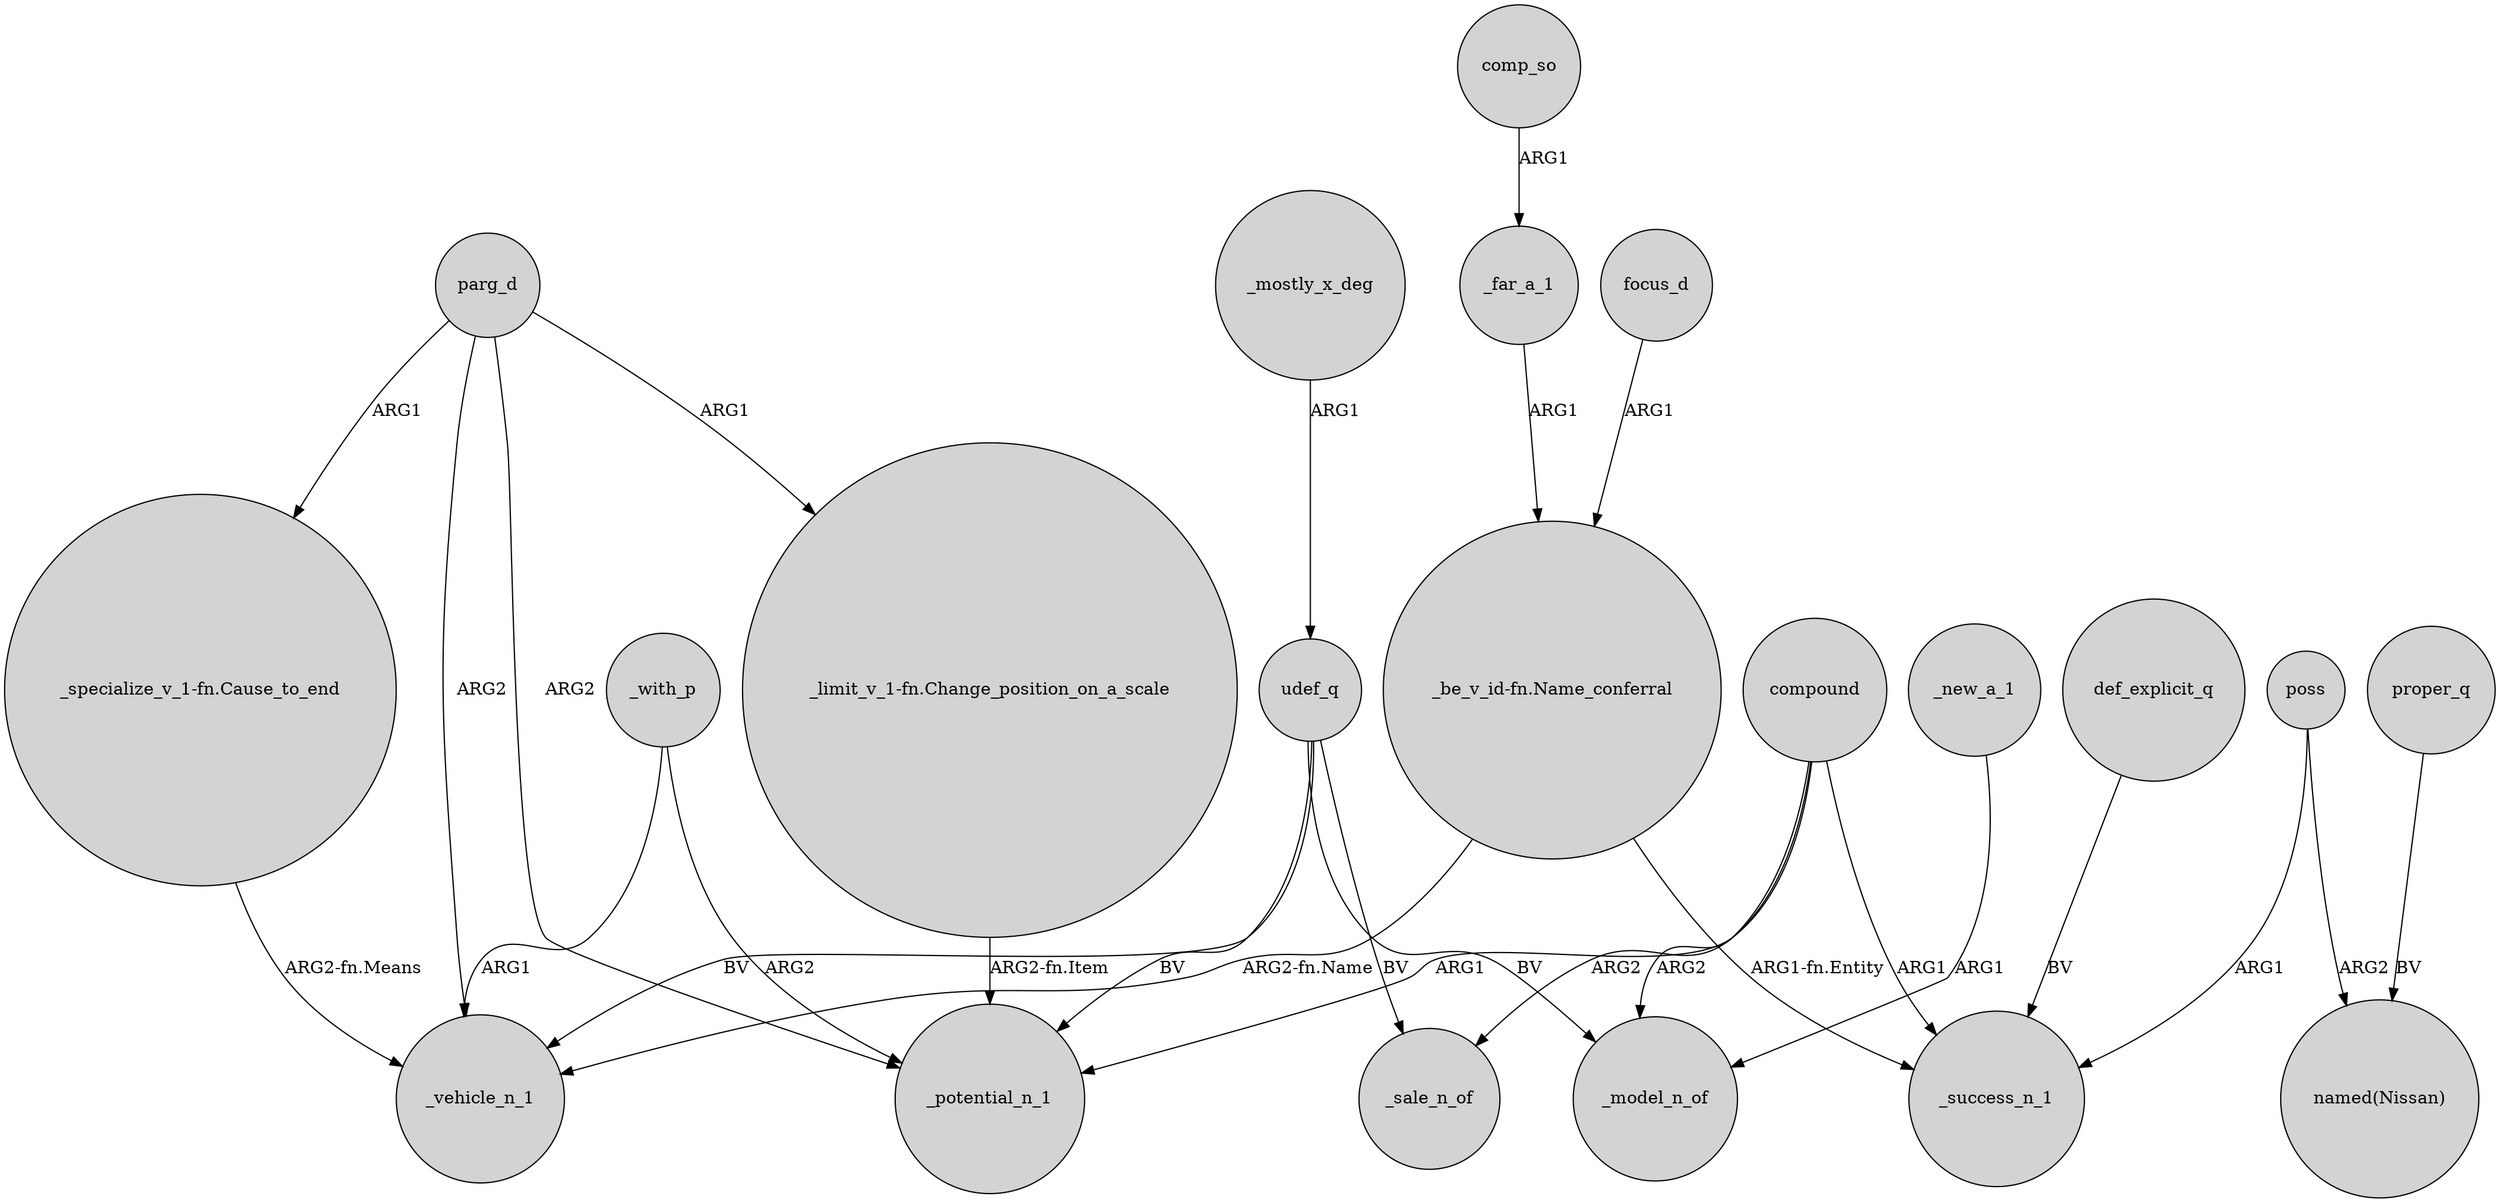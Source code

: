 digraph {
	node [shape=circle style=filled]
	"_specialize_v_1-fn.Cause_to_end" -> _vehicle_n_1 [label="ARG2-fn.Means"]
	compound -> _model_n_of [label=ARG2]
	parg_d -> "_limit_v_1-fn.Change_position_on_a_scale" [label=ARG1]
	comp_so -> _far_a_1 [label=ARG1]
	_mostly_x_deg -> udef_q [label=ARG1]
	udef_q -> _sale_n_of [label=BV]
	def_explicit_q -> _success_n_1 [label=BV]
	"_be_v_id-fn.Name_conferral" -> _success_n_1 [label="ARG1-fn.Entity"]
	poss -> "named(Nissan)" [label=ARG2]
	"_limit_v_1-fn.Change_position_on_a_scale" -> _potential_n_1 [label="ARG2-fn.Item"]
	poss -> _success_n_1 [label=ARG1]
	_new_a_1 -> _model_n_of [label=ARG1]
	_with_p -> _potential_n_1 [label=ARG2]
	focus_d -> "_be_v_id-fn.Name_conferral" [label=ARG1]
	compound -> _success_n_1 [label=ARG1]
	udef_q -> _model_n_of [label=BV]
	udef_q -> _vehicle_n_1 [label=BV]
	_far_a_1 -> "_be_v_id-fn.Name_conferral" [label=ARG1]
	parg_d -> _potential_n_1 [label=ARG2]
	"_be_v_id-fn.Name_conferral" -> _vehicle_n_1 [label="ARG2-fn.Name"]
	parg_d -> "_specialize_v_1-fn.Cause_to_end" [label=ARG1]
	parg_d -> _vehicle_n_1 [label=ARG2]
	compound -> _potential_n_1 [label=ARG1]
	udef_q -> _potential_n_1 [label=BV]
	proper_q -> "named(Nissan)" [label=BV]
	_with_p -> _vehicle_n_1 [label=ARG1]
	compound -> _sale_n_of [label=ARG2]
}
